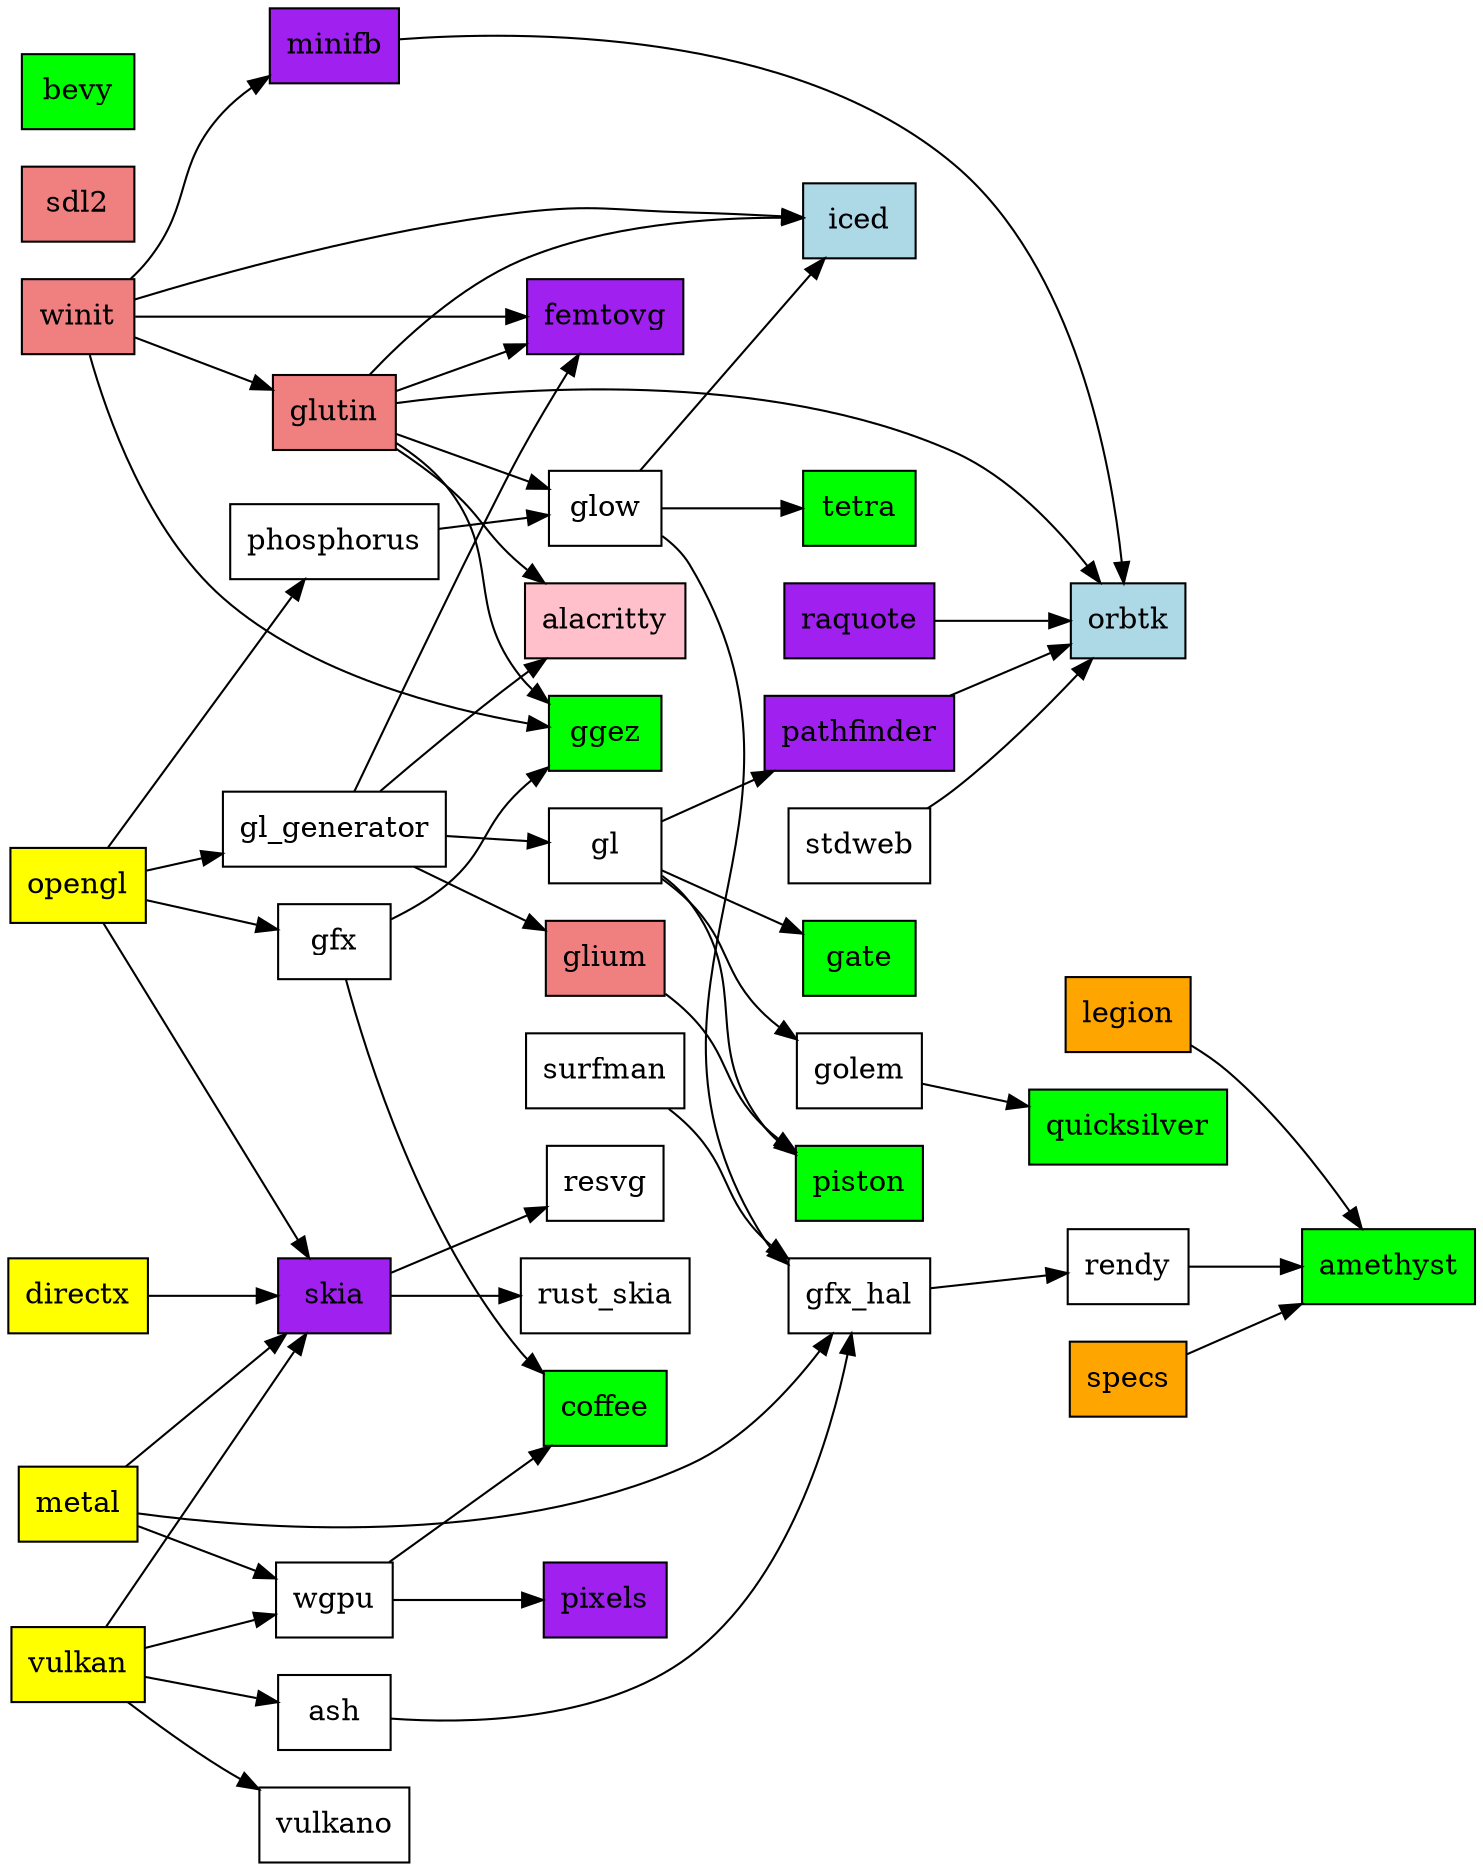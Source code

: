 digraph {
    rankdir=LR;
    node [shape=box, style=filled];
    // apps
    node [fillcolor=pink];
    alacritty;
    // ui
    node [fillcolor=lightblue];
    orbtk;
    iced;
    // input
    node [fillcolor=lightcoral];
    glium;
    glutin;
    sdl2;
    winit;
    // game
    node [fillcolor=green];
    bevy;
    amethyst;
    tetra;
    coffee;
    ggez;
    gate;
    quicksilver;
    piston;
    // 2d
    node [fillcolor=purple];
    pixels;
    minifb;
    skia;
    pathfinder;
    raquote;
    femtovg;
    // ecs
    node [fillcolor=orange];
    specs;
    legion;
    // frameworks
    node [fillcolor=yellow];
    opengl;
    directx;
    metal;
    vulkan;
    // other
    node [style=solid];
    winit -> femtovg;
    glutin -> femtovg;
    gl_generator -> femtovg;
    skia -> resvg;
    skia -> rust_skia;
    opengl -> skia;
    directx -> skia;
    vulkan -> skia;
    metal -> skia;
    winit -> glutin;
    glutin -> glow;
    opengl -> phosphorus;
    phosphorus -> glow;
    glow -> tetra;
    opengl -> gl_generator;
    gl_generator -> glium;
    vulkan -> ash;
    vulkan -> vulkano;
    vulkan -> wgpu;
    metal -> wgpu;
    bevy;
    opengl -> gfx;
    wgpu -> coffee;
    gfx -> coffee;
    glow -> iced;
    glutin -> iced;
    winit -> iced;
    metal -> gfx_hal;
    surfman -> gfx_hal;
    glow -> gfx_hal;
    ash -> gfx_hal;
    gfx_hal -> rendy;
    gl_generator -> gl;
    gl -> pathfinder;
    winit -> ggez;
    gfx -> ggez;
    glutin -> ggez;
    gl -> gate;
    gl -> golem;
    golem -> quicksilver;
    gl -> piston;
    glium -> piston;
    // game engines
    rendy -> amethyst;
    specs -> amethyst;
    legion -> amethyst;
    // ui
    wgpu -> pixels;
    winit -> minifb;
    minifb -> orbtk;
    raquote -> orbtk;
    glutin -> orbtk;
    pathfinder -> orbtk;
    stdweb -> orbtk;
    // apps
    glutin -> alacritty;
    gl_generator -> alacritty;
}